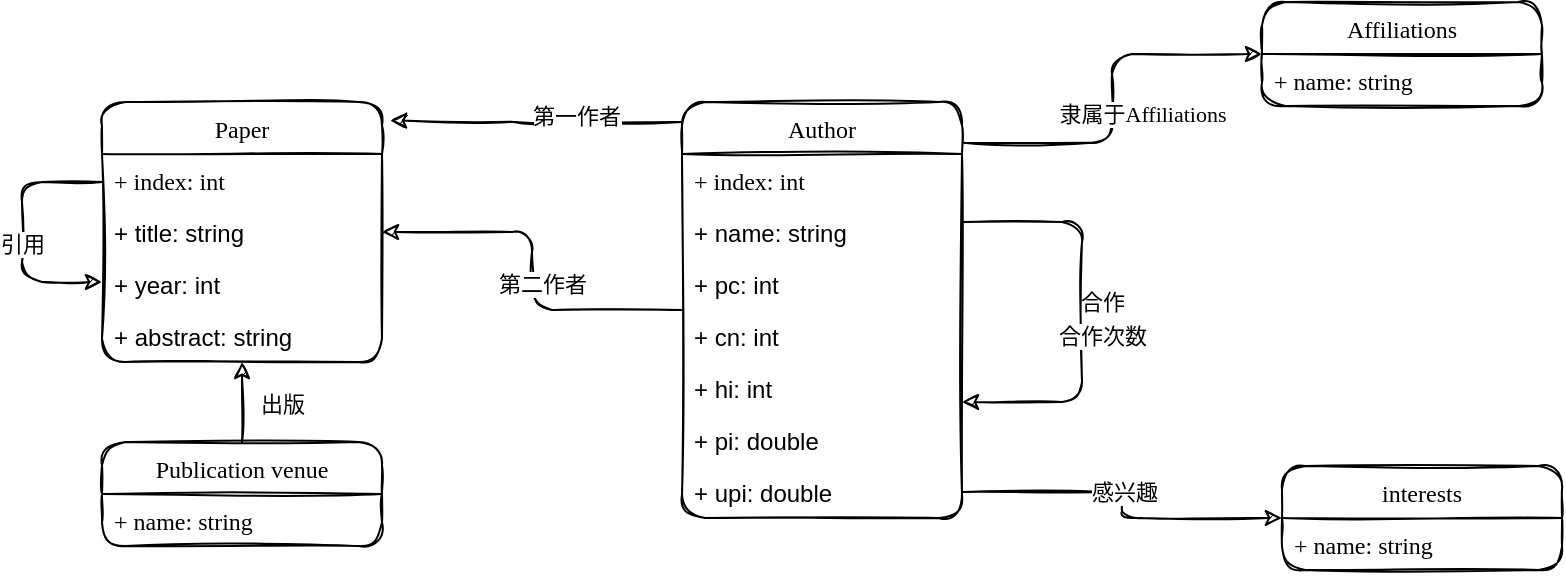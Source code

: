 <mxfile>
    <diagram id="NAdV_dPSPDdANb3QGHkW" name="Page-1">
        <mxGraphModel dx="734" dy="410" grid="1" gridSize="10" guides="1" tooltips="1" connect="1" arrows="1" fold="1" page="1" pageScale="1" pageWidth="827" pageHeight="1169" math="0" shadow="0">
            <root>
                <mxCell id="0"/>
                <mxCell id="1" parent="0"/>
                <mxCell id="-5OM9JykPcPdFRvi-X5A-26" style="edgeStyle=orthogonalEdgeStyle;rounded=1;sketch=1;orthogonalLoop=1;jettySize=auto;html=1;entryX=0;entryY=0.5;entryDx=0;entryDy=0;fontFamily=Georgia;exitX=1.006;exitY=0.098;exitDx=0;exitDy=0;exitPerimeter=0;" parent="1" source="-5OM9JykPcPdFRvi-X5A-16" target="-5OM9JykPcPdFRvi-X5A-21" edge="1">
                    <mxGeometry relative="1" as="geometry"/>
                </mxCell>
                <mxCell id="-5OM9JykPcPdFRvi-X5A-27" value="隶属于Affiliations" style="edgeLabel;html=1;align=center;verticalAlign=middle;resizable=0;points=[];fontFamily=Georgia;" parent="-5OM9JykPcPdFRvi-X5A-26" vertex="1" connectable="0">
                    <mxGeometry x="-0.235" y="-2" relative="1" as="geometry">
                        <mxPoint x="13" y="-15" as="offset"/>
                    </mxGeometry>
                </mxCell>
                <mxCell id="-5OM9JykPcPdFRvi-X5A-46" style="edgeStyle=orthogonalEdgeStyle;rounded=1;sketch=1;orthogonalLoop=1;jettySize=auto;html=1;fontFamily=Georgia;exitX=0;exitY=0.048;exitDx=0;exitDy=0;exitPerimeter=0;entryX=1.029;entryY=0.071;entryDx=0;entryDy=0;entryPerimeter=0;" parent="1" source="-5OM9JykPcPdFRvi-X5A-16" target="-5OM9JykPcPdFRvi-X5A-36" edge="1">
                    <mxGeometry relative="1" as="geometry"/>
                </mxCell>
                <mxCell id="-5OM9JykPcPdFRvi-X5A-47" value="第一作者" style="edgeLabel;html=1;align=center;verticalAlign=middle;resizable=0;points=[];fontFamily=Georgia;" parent="-5OM9JykPcPdFRvi-X5A-46" vertex="1" connectable="0">
                    <mxGeometry x="-0.272" y="-3" relative="1" as="geometry">
                        <mxPoint as="offset"/>
                    </mxGeometry>
                </mxCell>
                <mxCell id="-5OM9JykPcPdFRvi-X5A-48" style="edgeStyle=orthogonalEdgeStyle;rounded=1;sketch=1;orthogonalLoop=1;jettySize=auto;html=1;fontFamily=Georgia;" parent="1" source="-5OM9JykPcPdFRvi-X5A-16" target="-5OM9JykPcPdFRvi-X5A-36" edge="1">
                    <mxGeometry relative="1" as="geometry"/>
                </mxCell>
                <mxCell id="-5OM9JykPcPdFRvi-X5A-49" value="第二作者" style="edgeLabel;html=1;align=center;verticalAlign=middle;resizable=0;points=[];fontFamily=Georgia;" parent="-5OM9JykPcPdFRvi-X5A-48" vertex="1" connectable="0">
                    <mxGeometry x="0.211" y="-2" relative="1" as="geometry">
                        <mxPoint x="5" y="28" as="offset"/>
                    </mxGeometry>
                </mxCell>
                <mxCell id="-5OM9JykPcPdFRvi-X5A-16" value="Author" style="swimlane;fontStyle=0;childLayout=stackLayout;horizontal=1;startSize=26;fillColor=none;horizontalStack=0;resizeParent=1;resizeParentMax=0;resizeLast=0;collapsible=1;marginBottom=0;rounded=1;shadow=0;glass=0;sketch=1;fontFamily=Tahoma;" parent="1" vertex="1">
                    <mxGeometry x="340" y="220" width="140" height="208" as="geometry">
                        <mxRectangle x="340" y="220" width="90" height="26" as="alternateBounds"/>
                    </mxGeometry>
                </mxCell>
                <mxCell id="-5OM9JykPcPdFRvi-X5A-17" value="+ index: int" style="text;strokeColor=none;fillColor=none;align=left;verticalAlign=top;spacingLeft=4;spacingRight=4;overflow=hidden;rotatable=0;points=[[0,0.5],[1,0.5]];portConstraint=eastwest;rounded=1;shadow=0;glass=0;sketch=1;fontFamily=Georgia;" parent="-5OM9JykPcPdFRvi-X5A-16" vertex="1">
                    <mxGeometry y="26" width="140" height="26" as="geometry"/>
                </mxCell>
                <mxCell id="-5OM9JykPcPdFRvi-X5A-18" value="+ name: string" style="text;strokeColor=none;fillColor=none;align=left;verticalAlign=top;spacingLeft=4;spacingRight=4;overflow=hidden;rotatable=0;points=[[0,0.5],[1,0.5]];portConstraint=eastwest;rounded=1;shadow=0;glass=0;sketch=1;" parent="-5OM9JykPcPdFRvi-X5A-16" vertex="1">
                    <mxGeometry y="52" width="140" height="26" as="geometry"/>
                </mxCell>
                <mxCell id="-5OM9JykPcPdFRvi-X5A-19" value="+ pc: int" style="text;strokeColor=none;fillColor=none;align=left;verticalAlign=top;spacingLeft=4;spacingRight=4;overflow=hidden;rotatable=0;points=[[0,0.5],[1,0.5]];portConstraint=eastwest;rounded=1;shadow=0;glass=0;sketch=1;" parent="-5OM9JykPcPdFRvi-X5A-16" vertex="1">
                    <mxGeometry y="78" width="140" height="26" as="geometry"/>
                </mxCell>
                <mxCell id="-5OM9JykPcPdFRvi-X5A-28" value="+ cn: int" style="text;strokeColor=none;fillColor=none;align=left;verticalAlign=top;spacingLeft=4;spacingRight=4;overflow=hidden;rotatable=0;points=[[0,0.5],[1,0.5]];portConstraint=eastwest;rounded=1;shadow=0;glass=0;sketch=1;" parent="-5OM9JykPcPdFRvi-X5A-16" vertex="1">
                    <mxGeometry y="104" width="140" height="26" as="geometry"/>
                </mxCell>
                <mxCell id="-5OM9JykPcPdFRvi-X5A-29" value="+ hi: int" style="text;strokeColor=none;fillColor=none;align=left;verticalAlign=top;spacingLeft=4;spacingRight=4;overflow=hidden;rotatable=0;points=[[0,0.5],[1,0.5]];portConstraint=eastwest;rounded=1;shadow=0;glass=0;sketch=1;" parent="-5OM9JykPcPdFRvi-X5A-16" vertex="1">
                    <mxGeometry y="130" width="140" height="26" as="geometry"/>
                </mxCell>
                <mxCell id="-5OM9JykPcPdFRvi-X5A-30" value="+ pi: double" style="text;strokeColor=none;fillColor=none;align=left;verticalAlign=top;spacingLeft=4;spacingRight=4;overflow=hidden;rotatable=0;points=[[0,0.5],[1,0.5]];portConstraint=eastwest;rounded=1;shadow=0;glass=0;sketch=1;" parent="-5OM9JykPcPdFRvi-X5A-16" vertex="1">
                    <mxGeometry y="156" width="140" height="26" as="geometry"/>
                </mxCell>
                <mxCell id="-5OM9JykPcPdFRvi-X5A-31" value="+ upi: double" style="text;strokeColor=none;fillColor=none;align=left;verticalAlign=top;spacingLeft=4;spacingRight=4;overflow=hidden;rotatable=0;points=[[0,0.5],[1,0.5]];portConstraint=eastwest;rounded=1;shadow=0;glass=0;sketch=1;" parent="-5OM9JykPcPdFRvi-X5A-16" vertex="1">
                    <mxGeometry y="182" width="140" height="26" as="geometry"/>
                </mxCell>
                <mxCell id="-5OM9JykPcPdFRvi-X5A-21" value="Affiliations" style="swimlane;fontStyle=0;childLayout=stackLayout;horizontal=1;startSize=26;fillColor=none;horizontalStack=0;resizeParent=1;resizeParentMax=0;resizeLast=0;collapsible=1;marginBottom=0;rounded=1;shadow=0;glass=0;sketch=1;fontFamily=Georgia;" parent="1" vertex="1">
                    <mxGeometry x="630" y="170" width="140" height="52" as="geometry"/>
                </mxCell>
                <mxCell id="-5OM9JykPcPdFRvi-X5A-22" value="+ name: string" style="text;strokeColor=none;fillColor=none;align=left;verticalAlign=top;spacingLeft=4;spacingRight=4;overflow=hidden;rotatable=0;points=[[0,0.5],[1,0.5]];portConstraint=eastwest;rounded=1;shadow=0;glass=0;sketch=1;fontFamily=Georgia;" parent="-5OM9JykPcPdFRvi-X5A-21" vertex="1">
                    <mxGeometry y="26" width="140" height="26" as="geometry"/>
                </mxCell>
                <mxCell id="-5OM9JykPcPdFRvi-X5A-32" value="interests" style="swimlane;fontStyle=0;childLayout=stackLayout;horizontal=1;startSize=26;fillColor=none;horizontalStack=0;resizeParent=1;resizeParentMax=0;resizeLast=0;collapsible=1;marginBottom=0;rounded=1;shadow=0;glass=0;sketch=1;fontFamily=Georgia;" parent="1" vertex="1">
                    <mxGeometry x="640" y="402" width="140" height="52" as="geometry"/>
                </mxCell>
                <mxCell id="-5OM9JykPcPdFRvi-X5A-33" value="+ name: string" style="text;strokeColor=none;fillColor=none;align=left;verticalAlign=top;spacingLeft=4;spacingRight=4;overflow=hidden;rotatable=0;points=[[0,0.5],[1,0.5]];portConstraint=eastwest;rounded=1;shadow=0;glass=0;sketch=1;fontFamily=Georgia;" parent="-5OM9JykPcPdFRvi-X5A-32" vertex="1">
                    <mxGeometry y="26" width="140" height="26" as="geometry"/>
                </mxCell>
                <mxCell id="-5OM9JykPcPdFRvi-X5A-34" style="edgeStyle=orthogonalEdgeStyle;rounded=1;sketch=1;orthogonalLoop=1;jettySize=auto;html=1;entryX=0;entryY=0.5;entryDx=0;entryDy=0;fontFamily=Georgia;" parent="1" source="-5OM9JykPcPdFRvi-X5A-31" target="-5OM9JykPcPdFRvi-X5A-32" edge="1">
                    <mxGeometry relative="1" as="geometry"/>
                </mxCell>
                <mxCell id="-5OM9JykPcPdFRvi-X5A-35" value="感兴趣" style="edgeLabel;html=1;align=center;verticalAlign=middle;resizable=0;points=[];fontFamily=Georgia;" parent="-5OM9JykPcPdFRvi-X5A-34" vertex="1" connectable="0">
                    <mxGeometry x="-0.359" relative="1" as="geometry">
                        <mxPoint x="25" as="offset"/>
                    </mxGeometry>
                </mxCell>
                <mxCell id="-5OM9JykPcPdFRvi-X5A-36" value="Paper" style="swimlane;fontStyle=0;childLayout=stackLayout;horizontal=1;startSize=26;fillColor=none;horizontalStack=0;resizeParent=1;resizeParentMax=0;resizeLast=0;collapsible=1;marginBottom=0;rounded=1;shadow=0;glass=0;sketch=1;fontFamily=Tahoma;" parent="1" vertex="1">
                    <mxGeometry x="50" y="220" width="140" height="130" as="geometry">
                        <mxRectangle x="340" y="220" width="90" height="26" as="alternateBounds"/>
                    </mxGeometry>
                </mxCell>
                <mxCell id="-5OM9JykPcPdFRvi-X5A-37" value="+ index: int" style="text;strokeColor=none;fillColor=none;align=left;verticalAlign=top;spacingLeft=4;spacingRight=4;overflow=hidden;rotatable=0;points=[[0,0.5],[1,0.5]];portConstraint=eastwest;rounded=1;shadow=0;glass=0;sketch=1;fontFamily=Georgia;" parent="-5OM9JykPcPdFRvi-X5A-36" vertex="1">
                    <mxGeometry y="26" width="140" height="26" as="geometry"/>
                </mxCell>
                <mxCell id="-5OM9JykPcPdFRvi-X5A-38" value="+ title: string" style="text;strokeColor=none;fillColor=none;align=left;verticalAlign=top;spacingLeft=4;spacingRight=4;overflow=hidden;rotatable=0;points=[[0,0.5],[1,0.5]];portConstraint=eastwest;rounded=1;shadow=0;glass=0;sketch=1;" parent="-5OM9JykPcPdFRvi-X5A-36" vertex="1">
                    <mxGeometry y="52" width="140" height="26" as="geometry"/>
                </mxCell>
                <mxCell id="-5OM9JykPcPdFRvi-X5A-39" value="+ year: int" style="text;strokeColor=none;fillColor=none;align=left;verticalAlign=top;spacingLeft=4;spacingRight=4;overflow=hidden;rotatable=0;points=[[0,0.5],[1,0.5]];portConstraint=eastwest;rounded=1;shadow=0;glass=0;sketch=1;" parent="-5OM9JykPcPdFRvi-X5A-36" vertex="1">
                    <mxGeometry y="78" width="140" height="26" as="geometry"/>
                </mxCell>
                <mxCell id="-5OM9JykPcPdFRvi-X5A-40" value="+ abstract: string" style="text;strokeColor=none;fillColor=none;align=left;verticalAlign=top;spacingLeft=4;spacingRight=4;overflow=hidden;rotatable=0;points=[[0,0.5],[1,0.5]];portConstraint=eastwest;rounded=1;shadow=0;glass=0;sketch=1;" parent="-5OM9JykPcPdFRvi-X5A-36" vertex="1">
                    <mxGeometry y="104" width="140" height="26" as="geometry"/>
                </mxCell>
                <mxCell id="-5OM9JykPcPdFRvi-X5A-58" value="Publication venue" style="swimlane;fontStyle=0;childLayout=stackLayout;horizontal=1;startSize=26;fillColor=none;horizontalStack=0;resizeParent=1;resizeParentMax=0;resizeLast=0;collapsible=1;marginBottom=0;rounded=1;shadow=0;glass=0;sketch=1;fontFamily=Georgia;" parent="1" vertex="1">
                    <mxGeometry x="50" y="390" width="140" height="52" as="geometry"/>
                </mxCell>
                <mxCell id="-5OM9JykPcPdFRvi-X5A-59" value="+ name: string" style="text;strokeColor=none;fillColor=none;align=left;verticalAlign=top;spacingLeft=4;spacingRight=4;overflow=hidden;rotatable=0;points=[[0,0.5],[1,0.5]];portConstraint=eastwest;rounded=1;shadow=0;glass=0;sketch=1;fontFamily=Georgia;" parent="-5OM9JykPcPdFRvi-X5A-58" vertex="1">
                    <mxGeometry y="26" width="140" height="26" as="geometry"/>
                </mxCell>
                <mxCell id="-5OM9JykPcPdFRvi-X5A-60" style="edgeStyle=orthogonalEdgeStyle;rounded=1;sketch=1;orthogonalLoop=1;jettySize=auto;html=1;fontFamily=Georgia;exitX=0.5;exitY=0;exitDx=0;exitDy=0;" parent="1" source="-5OM9JykPcPdFRvi-X5A-58" target="-5OM9JykPcPdFRvi-X5A-36" edge="1">
                    <mxGeometry relative="1" as="geometry"/>
                </mxCell>
                <mxCell id="-5OM9JykPcPdFRvi-X5A-61" value="出版" style="edgeLabel;html=1;align=center;verticalAlign=middle;resizable=0;points=[];fontFamily=Georgia;" parent="-5OM9JykPcPdFRvi-X5A-60" vertex="1" connectable="0">
                    <mxGeometry x="-0.445" relative="1" as="geometry">
                        <mxPoint x="20" y="-8" as="offset"/>
                    </mxGeometry>
                </mxCell>
                <mxCell id="-5OM9JykPcPdFRvi-X5A-62" style="edgeStyle=orthogonalEdgeStyle;rounded=1;sketch=1;orthogonalLoop=1;jettySize=auto;html=1;fontFamily=Georgia;" parent="1" source="-5OM9JykPcPdFRvi-X5A-36" target="-5OM9JykPcPdFRvi-X5A-36" edge="1">
                    <mxGeometry relative="1" as="geometry">
                        <Array as="points">
                            <mxPoint x="10" y="260"/>
                        </Array>
                    </mxGeometry>
                </mxCell>
                <mxCell id="-5OM9JykPcPdFRvi-X5A-63" value="引用" style="edgeLabel;html=1;align=center;verticalAlign=middle;resizable=0;points=[];fontFamily=Georgia;" parent="-5OM9JykPcPdFRvi-X5A-62" vertex="1" connectable="0">
                    <mxGeometry x="-0.163" y="4" relative="1" as="geometry">
                        <mxPoint x="-4" y="16" as="offset"/>
                    </mxGeometry>
                </mxCell>
                <mxCell id="-5OM9JykPcPdFRvi-X5A-64" value="合作" style="edgeStyle=orthogonalEdgeStyle;rounded=1;sketch=1;orthogonalLoop=1;jettySize=auto;html=1;fontFamily=Georgia;" parent="1" source="-5OM9JykPcPdFRvi-X5A-16" target="-5OM9JykPcPdFRvi-X5A-16" edge="1">
                    <mxGeometry x="-0.048" y="10" relative="1" as="geometry">
                        <Array as="points">
                            <mxPoint x="540" y="280"/>
                            <mxPoint x="550" y="370"/>
                        </Array>
                        <mxPoint as="offset"/>
                    </mxGeometry>
                </mxCell>
                <mxCell id="-5OM9JykPcPdFRvi-X5A-65" value="合作次数" style="edgeLabel;html=1;align=center;verticalAlign=middle;resizable=0;points=[];fontFamily=Georgia;" parent="-5OM9JykPcPdFRvi-X5A-64" vertex="1" connectable="0">
                    <mxGeometry x="0.087" y="3" relative="1" as="geometry">
                        <mxPoint x="7" y="3" as="offset"/>
                    </mxGeometry>
                </mxCell>
            </root>
        </mxGraphModel>
    </diagram>
</mxfile>